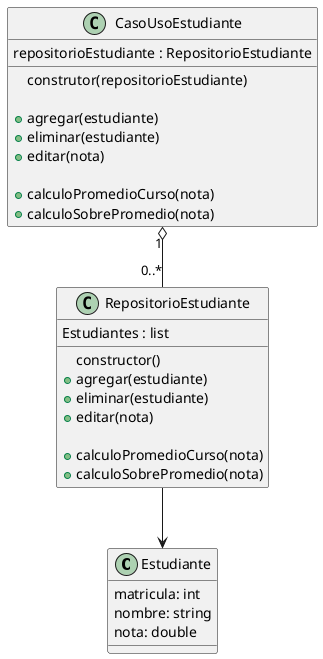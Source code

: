 @startuml

class Estudiante{
    matricula: int
    nombre: string
    nota: double
    
}

class RepositorioEstudiante{
    Estudiantes : list 

    constructor()
    +agregar(estudiante)  
    +eliminar(estudiante) 
    +editar(nota)

    +calculoPromedioCurso(nota)
    +calculoSobrePromedio(nota)
    
    
}

class CasoUsoEstudiante{
    repositorioEstudiante : RepositorioEstudiante
    
    construtor(repositorioEstudiante)
    
    +agregar(estudiante)  
    +eliminar(estudiante) 
    +editar(nota)

    +calculoPromedioCurso(nota)
    +calculoSobrePromedio(nota)
}

RepositorioEstudiante --> Estudiante
CasoUsoEstudiante "1" o-- "0..*" RepositorioEstudiante

@enduml

